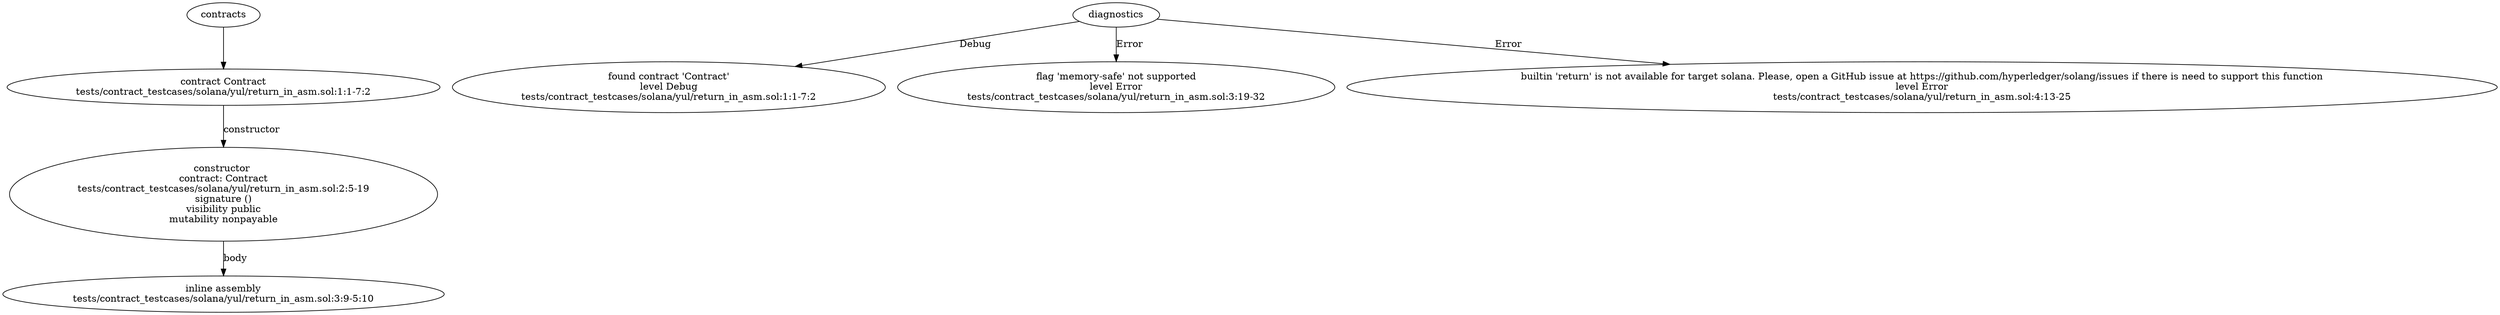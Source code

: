 strict digraph "tests/contract_testcases/solana/yul/return_in_asm.sol" {
	contract [label="contract Contract\ntests/contract_testcases/solana/yul/return_in_asm.sol:1:1-7:2"]
	node_2 [label="constructor \ncontract: Contract\ntests/contract_testcases/solana/yul/return_in_asm.sol:2:5-19\nsignature ()\nvisibility public\nmutability nonpayable"]
	inline_assembly [label="inline assembly\ntests/contract_testcases/solana/yul/return_in_asm.sol:3:9-5:10"]
	diagnostic [label="found contract 'Contract'\nlevel Debug\ntests/contract_testcases/solana/yul/return_in_asm.sol:1:1-7:2"]
	diagnostic_6 [label="flag 'memory-safe' not supported\nlevel Error\ntests/contract_testcases/solana/yul/return_in_asm.sol:3:19-32"]
	diagnostic_7 [label="builtin 'return' is not available for target solana. Please, open a GitHub issue at https://github.com/hyperledger/solang/issues if there is need to support this function\nlevel Error\ntests/contract_testcases/solana/yul/return_in_asm.sol:4:13-25"]
	contracts -> contract
	contract -> node_2 [label="constructor"]
	node_2 -> inline_assembly [label="body"]
	diagnostics -> diagnostic [label="Debug"]
	diagnostics -> diagnostic_6 [label="Error"]
	diagnostics -> diagnostic_7 [label="Error"]
}
